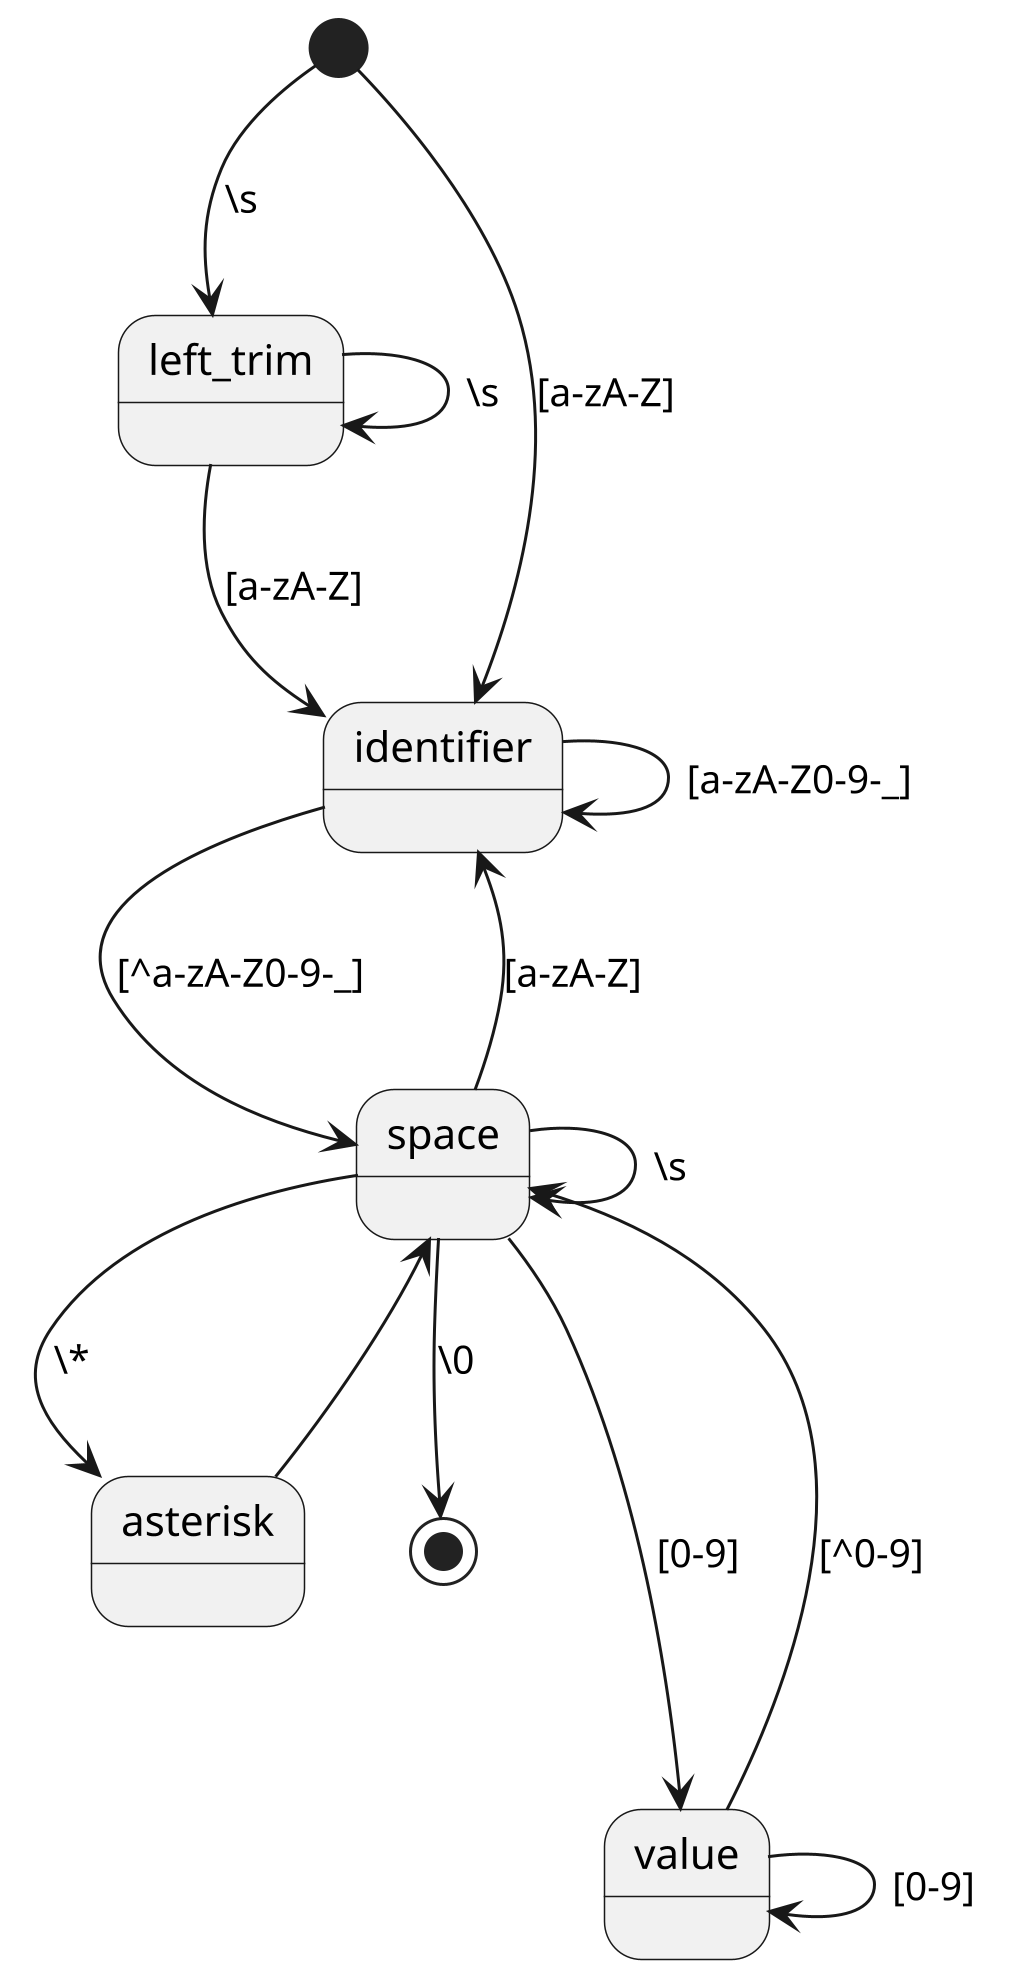 @startuml
scale 3

state identifier
state value
state space
state asterisk
state left_trim

[*]        -[hidden]down-> left_trim
left_trim  -[hidden]down-> identifier
identifier -[hidden]down-> space
space      -[hidden]down-> asterisk
space      -[hidden]down-> [*]
asterisk   -[hidden]down-> value

[*] -> identifier : [a-zA-Z]
[*] -> left_trim  : \s

left_trim -> left_trim  : \s
left_trim -> identifier : [a-zA-Z]

identifier -> identifier : [a-zA-Z0-9-_]
identifier -> space      : [^a-zA-Z0-9-_]

value -> value : [0-9]
value -> space : [^0-9]

asterisk -> space

space -> space      : \s
space -> identifier : [a-zA-Z]
space -> value      : [0-9]
space -> asterisk   : \*
space -> [*]        : \0

@enduml
